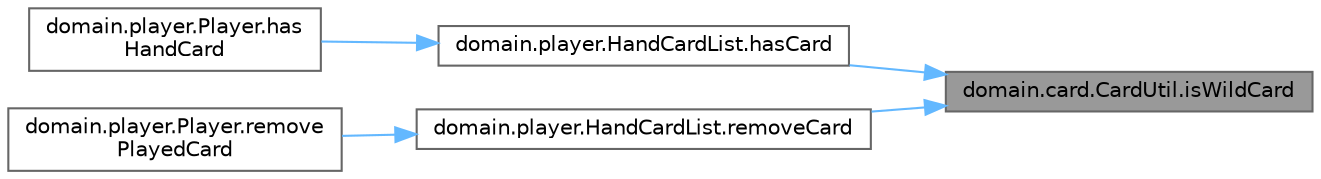 digraph "domain.card.CardUtil.isWildCard"
{
 // LATEX_PDF_SIZE
  bgcolor="transparent";
  edge [fontname=Helvetica,fontsize=10,labelfontname=Helvetica,labelfontsize=10];
  node [fontname=Helvetica,fontsize=10,shape=box,height=0.2,width=0.4];
  rankdir="RL";
  Node1 [id="Node000001",label="domain.card.CardUtil.isWildCard",height=0.2,width=0.4,color="gray40", fillcolor="grey60", style="filled", fontcolor="black",tooltip=" "];
  Node1 -> Node2 [id="edge1_Node000001_Node000002",dir="back",color="steelblue1",style="solid",tooltip=" "];
  Node2 [id="Node000002",label="domain.player.HandCardList.hasCard",height=0.2,width=0.4,color="grey40", fillcolor="white", style="filled",URL="$classdomain_1_1player_1_1_hand_card_list.html#acade787f386af468618529d39a833b11",tooltip=" "];
  Node2 -> Node3 [id="edge2_Node000002_Node000003",dir="back",color="steelblue1",style="solid",tooltip=" "];
  Node3 [id="Node000003",label="domain.player.Player.has\lHandCard",height=0.2,width=0.4,color="grey40", fillcolor="white", style="filled",URL="$classdomain_1_1player_1_1_player.html#a99209271043f5332e645e37af40fce51",tooltip=" "];
  Node1 -> Node4 [id="edge3_Node000001_Node000004",dir="back",color="steelblue1",style="solid",tooltip=" "];
  Node4 [id="Node000004",label="domain.player.HandCardList.removeCard",height=0.2,width=0.4,color="grey40", fillcolor="white", style="filled",URL="$classdomain_1_1player_1_1_hand_card_list.html#a625c165949f98cc60c3360196e3b73c5",tooltip=" "];
  Node4 -> Node5 [id="edge4_Node000004_Node000005",dir="back",color="steelblue1",style="solid",tooltip=" "];
  Node5 [id="Node000005",label="domain.player.Player.remove\lPlayedCard",height=0.2,width=0.4,color="grey40", fillcolor="white", style="filled",URL="$classdomain_1_1player_1_1_player.html#a0c89d44cf2b75b4be01f9d26b0465e1d",tooltip=" "];
}

